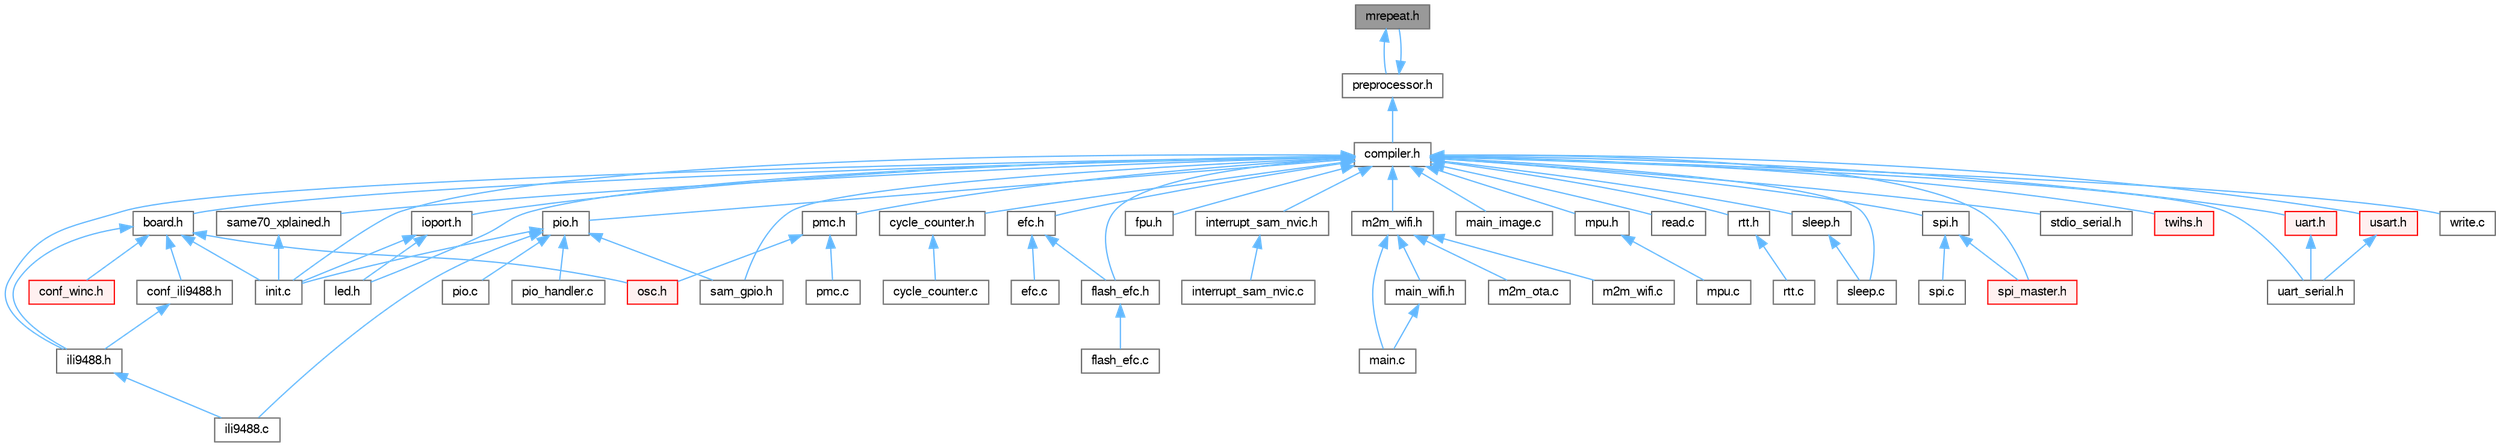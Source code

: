 digraph "mrepeat.h"
{
 // LATEX_PDF_SIZE
  bgcolor="transparent";
  edge [fontname=FreeSans,fontsize=10,labelfontname=FreeSans,labelfontsize=10];
  node [fontname=FreeSans,fontsize=10,shape=box,height=0.2,width=0.4];
  Node1 [label="mrepeat.h",height=0.2,width=0.4,color="gray40", fillcolor="grey60", style="filled", fontcolor="black",tooltip="Preprocessor macro repeating utils."];
  Node1 -> Node2 [dir="back",color="steelblue1",style="solid"];
  Node2 [label="preprocessor.h",height=0.2,width=0.4,color="grey40", fillcolor="white", style="filled",URL="$preprocessor_8h.html",tooltip="Preprocessor utils."];
  Node2 -> Node3 [dir="back",color="steelblue1",style="solid"];
  Node3 [label="compiler.h",height=0.2,width=0.4,color="grey40", fillcolor="white", style="filled",URL="$compiler_8h.html",tooltip="Commonly used includes, types and macros."];
  Node3 -> Node4 [dir="back",color="steelblue1",style="solid"];
  Node4 [label="board.h",height=0.2,width=0.4,color="grey40", fillcolor="white", style="filled",URL="$board_8h.html",tooltip="Standard board header file."];
  Node4 -> Node5 [dir="back",color="steelblue1",style="solid"];
  Node5 [label="conf_ili9488.h",height=0.2,width=0.4,color="grey40", fillcolor="white", style="filled",URL="$conf__ili9488_8h.html",tooltip="ILI9488 configuration."];
  Node5 -> Node6 [dir="back",color="steelblue1",style="solid"];
  Node6 [label="ili9488.h",height=0.2,width=0.4,color="grey40", fillcolor="white", style="filled",URL="$ili9488_8h.html",tooltip="API driver for ILI9488 TFT display component."];
  Node6 -> Node7 [dir="back",color="steelblue1",style="solid"];
  Node7 [label="ili9488.c",height=0.2,width=0.4,color="grey40", fillcolor="white", style="filled",URL="$ili9488_8c.html",tooltip="API driver for ILI9488 TFT display component."];
  Node4 -> Node8 [dir="back",color="steelblue1",style="solid"];
  Node8 [label="conf_winc.h",height=0.2,width=0.4,color="red", fillcolor="#FFF0F0", style="filled",URL="$conf__winc_8h.html",tooltip="WINC1500 configuration."];
  Node4 -> Node6 [dir="back",color="steelblue1",style="solid"];
  Node4 -> Node54 [dir="back",color="steelblue1",style="solid"];
  Node54 [label="init.c",height=0.2,width=0.4,color="grey40", fillcolor="white", style="filled",URL="$init_8c.html",tooltip="SAME70-XPLD board init."];
  Node4 -> Node55 [dir="back",color="steelblue1",style="solid"];
  Node55 [label="osc.h",height=0.2,width=0.4,color="red", fillcolor="#FFF0F0", style="filled",URL="$same70_2osc_8h.html",tooltip="Chip-specific oscillator management functions."];
  Node3 -> Node60 [dir="back",color="steelblue1",style="solid"];
  Node60 [label="cycle_counter.h",height=0.2,width=0.4,color="grey40", fillcolor="white", style="filled",URL="$cycle__counter_8h.html",tooltip="ARM functions for busy-wait delay loops."];
  Node60 -> Node61 [dir="back",color="steelblue1",style="solid"];
  Node61 [label="cycle_counter.c",height=0.2,width=0.4,color="grey40", fillcolor="white", style="filled",URL="$cycle__counter_8c.html",tooltip="ARM functions for busy-wait delay loops."];
  Node3 -> Node62 [dir="back",color="steelblue1",style="solid"];
  Node62 [label="efc.h",height=0.2,width=0.4,color="grey40", fillcolor="white", style="filled",URL="$drivers_2efc_2efc_8h.html",tooltip="Embedded Flash Controller (EFC) driver for SAM."];
  Node62 -> Node63 [dir="back",color="steelblue1",style="solid"];
  Node63 [label="efc.c",height=0.2,width=0.4,color="grey40", fillcolor="white", style="filled",URL="$efc_8c.html",tooltip="Enhanced Embedded Flash Controller (EEFC) driver for SAM."];
  Node62 -> Node64 [dir="back",color="steelblue1",style="solid"];
  Node64 [label="flash_efc.h",height=0.2,width=0.4,color="grey40", fillcolor="white", style="filled",URL="$flash__efc_8h.html",tooltip="Embedded Flash service for SAM."];
  Node64 -> Node65 [dir="back",color="steelblue1",style="solid"];
  Node65 [label="flash_efc.c",height=0.2,width=0.4,color="grey40", fillcolor="white", style="filled",URL="$flash__efc_8c.html",tooltip="Embedded Flash service for SAM."];
  Node3 -> Node64 [dir="back",color="steelblue1",style="solid"];
  Node3 -> Node66 [dir="back",color="steelblue1",style="solid"];
  Node66 [label="fpu.h",height=0.2,width=0.4,color="grey40", fillcolor="white", style="filled",URL="$fpu_8h.html",tooltip="FPU support for SAM."];
  Node3 -> Node6 [dir="back",color="steelblue1",style="solid"];
  Node3 -> Node54 [dir="back",color="steelblue1",style="solid"];
  Node3 -> Node67 [dir="back",color="steelblue1",style="solid"];
  Node67 [label="interrupt_sam_nvic.h",height=0.2,width=0.4,color="grey40", fillcolor="white", style="filled",URL="$interrupt__sam__nvic_8h.html",tooltip="Global interrupt management for SAM D20, SAM3 and SAM4 (NVIC based)"];
  Node67 -> Node68 [dir="back",color="steelblue1",style="solid"];
  Node68 [label="interrupt_sam_nvic.c",height=0.2,width=0.4,color="grey40", fillcolor="white", style="filled",URL="$interrupt__sam__nvic_8c.html",tooltip="Global interrupt management for SAM D20, SAM3 and SAM4 (NVIC based)"];
  Node3 -> Node69 [dir="back",color="steelblue1",style="solid"];
  Node69 [label="ioport.h",height=0.2,width=0.4,color="grey40", fillcolor="white", style="filled",URL="$ioport_8h.html",tooltip="Common IOPORT service main header file for AVR, UC3 and ARM architectures."];
  Node69 -> Node54 [dir="back",color="steelblue1",style="solid"];
  Node69 -> Node70 [dir="back",color="steelblue1",style="solid"];
  Node70 [label="led.h",height=0.2,width=0.4,color="grey40", fillcolor="white", style="filled",URL="$led_8h.html",tooltip="SAME70-XPLD LEDs support package."];
  Node3 -> Node70 [dir="back",color="steelblue1",style="solid"];
  Node3 -> Node29 [dir="back",color="steelblue1",style="solid"];
  Node29 [label="m2m_wifi.h",height=0.2,width=0.4,color="grey40", fillcolor="white", style="filled",URL="$m2m__wifi_8h.html",tooltip="WINC WLAN Application Interface."];
  Node29 -> Node18 [dir="back",color="steelblue1",style="solid"];
  Node18 [label="m2m_ota.c",height=0.2,width=0.4,color="grey40", fillcolor="white", style="filled",URL="$m2m__ota_8c.html",tooltip="NMC1500 IoT OTA Interface."];
  Node29 -> Node21 [dir="back",color="steelblue1",style="solid"];
  Node21 [label="m2m_wifi.c",height=0.2,width=0.4,color="grey40", fillcolor="white", style="filled",URL="$m2m__wifi_8c.html",tooltip="This module contains M2M Wi-Fi APIs implementation."];
  Node29 -> Node30 [dir="back",color="steelblue1",style="solid"];
  Node30 [label="main.c",height=0.2,width=0.4,color="grey40", fillcolor="white", style="filled",URL="$main_8c.html",tooltip="SAME70 Weather Client Demo Example."];
  Node29 -> Node31 [dir="back",color="steelblue1",style="solid"];
  Node31 [label="main_wifi.h",height=0.2,width=0.4,color="grey40", fillcolor="white", style="filled",URL="$main__wifi_8h.html",tooltip="MAIN configuration."];
  Node31 -> Node30 [dir="back",color="steelblue1",style="solid"];
  Node3 -> Node71 [dir="back",color="steelblue1",style="solid"];
  Node71 [label="main_image.c",height=0.2,width=0.4,color="grey40", fillcolor="white", style="filled",URL="$main__image_8c.html",tooltip="SAME70 Weather Client Demo Example."];
  Node3 -> Node72 [dir="back",color="steelblue1",style="solid"];
  Node72 [label="mpu.h",height=0.2,width=0.4,color="grey40", fillcolor="white", style="filled",URL="$mpu_8h.html",tooltip="SAMV70/SAMV71/SAME70/SAMS70-XULTRA board mpu config."];
  Node72 -> Node73 [dir="back",color="steelblue1",style="solid"];
  Node73 [label="mpu.c",height=0.2,width=0.4,color="grey40", fillcolor="white", style="filled",URL="$mpu_8c.html",tooltip="SAMV70/SAMV71/SAME70/SAMS70-XULTRA board mpu config."];
  Node3 -> Node74 [dir="back",color="steelblue1",style="solid"];
  Node74 [label="pio.h",height=0.2,width=0.4,color="grey40", fillcolor="white", style="filled",URL="$drivers_2pio_2pio_8h.html",tooltip="Parallel Input/Output (PIO) Controller driver for SAM."];
  Node74 -> Node7 [dir="back",color="steelblue1",style="solid"];
  Node74 -> Node54 [dir="back",color="steelblue1",style="solid"];
  Node74 -> Node75 [dir="back",color="steelblue1",style="solid"];
  Node75 [label="pio.c",height=0.2,width=0.4,color="grey40", fillcolor="white", style="filled",URL="$pio_8c.html",tooltip="Parallel Input/Output (PIO) Controller driver for SAM."];
  Node74 -> Node76 [dir="back",color="steelblue1",style="solid"];
  Node76 [label="pio_handler.c",height=0.2,width=0.4,color="grey40", fillcolor="white", style="filled",URL="$pio__handler_8c.html",tooltip="Parallel Input/Output (PIO) interrupt handler for SAM."];
  Node74 -> Node77 [dir="back",color="steelblue1",style="solid"];
  Node77 [label="sam_gpio.h",height=0.2,width=0.4,color="grey40", fillcolor="white", style="filled",URL="$sam__gpio_8h.html",tooltip="GPIO service for SAM."];
  Node3 -> Node78 [dir="back",color="steelblue1",style="solid"];
  Node78 [label="pmc.h",height=0.2,width=0.4,color="grey40", fillcolor="white", style="filled",URL="$drivers_2pmc_2pmc_8h.html",tooltip="Power Management Controller (PMC) driver for SAM."];
  Node78 -> Node55 [dir="back",color="steelblue1",style="solid"];
  Node78 -> Node79 [dir="back",color="steelblue1",style="solid"];
  Node79 [label="pmc.c",height=0.2,width=0.4,color="grey40", fillcolor="white", style="filled",URL="$pmc_8c.html",tooltip="Power Management Controller (PMC) driver for SAM."];
  Node3 -> Node80 [dir="back",color="steelblue1",style="solid"];
  Node80 [label="read.c",height=0.2,width=0.4,color="grey40", fillcolor="white", style="filled",URL="$read_8c.html",tooltip="System-specific implementation of the _read function used by the standard library."];
  Node3 -> Node81 [dir="back",color="steelblue1",style="solid"];
  Node81 [label="rtt.h",height=0.2,width=0.4,color="grey40", fillcolor="white", style="filled",URL="$drivers_2rtt_2rtt_8h.html",tooltip="Real-time Timer (RTT) driver for SAM."];
  Node81 -> Node82 [dir="back",color="steelblue1",style="solid"];
  Node82 [label="rtt.c",height=0.2,width=0.4,color="grey40", fillcolor="white", style="filled",URL="$rtt_8c.html",tooltip="Real-time Timer (RTT) driver for SAM."];
  Node3 -> Node77 [dir="back",color="steelblue1",style="solid"];
  Node3 -> Node83 [dir="back",color="steelblue1",style="solid"];
  Node83 [label="same70_xplained.h",height=0.2,width=0.4,color="grey40", fillcolor="white", style="filled",URL="$same70__xplained_8h.html",tooltip="SAME70-XPLD Board Definition."];
  Node83 -> Node54 [dir="back",color="steelblue1",style="solid"];
  Node3 -> Node84 [dir="back",color="steelblue1",style="solid"];
  Node84 [label="sleep.c",height=0.2,width=0.4,color="grey40", fillcolor="white", style="filled",URL="$sleep_8c.html",tooltip="Sleep mode access."];
  Node3 -> Node85 [dir="back",color="steelblue1",style="solid"];
  Node85 [label="sleep.h",height=0.2,width=0.4,color="grey40", fillcolor="white", style="filled",URL="$sleep_8h.html",tooltip="Sleep mode access."];
  Node85 -> Node84 [dir="back",color="steelblue1",style="solid"];
  Node3 -> Node86 [dir="back",color="steelblue1",style="solid"];
  Node86 [label="spi.h",height=0.2,width=0.4,color="grey40", fillcolor="white", style="filled",URL="$drivers_2spi_2spi_8h.html",tooltip="Serial Peripheral Interface (SPI) driver for SAM."];
  Node86 -> Node87 [dir="back",color="steelblue1",style="solid"];
  Node87 [label="spi.c",height=0.2,width=0.4,color="grey40", fillcolor="white", style="filled",URL="$spi_8c.html",tooltip="Serial Peripheral Interface (SPI) driver for SAM."];
  Node86 -> Node88 [dir="back",color="steelblue1",style="solid"];
  Node88 [label="spi_master.h",height=0.2,width=0.4,color="red", fillcolor="#FFF0F0", style="filled",URL="$sam__spi_2spi__master_8h.html",tooltip="SPI master common service for SAM."];
  Node3 -> Node88 [dir="back",color="steelblue1",style="solid"];
  Node3 -> Node90 [dir="back",color="steelblue1",style="solid"];
  Node90 [label="stdio_serial.h",height=0.2,width=0.4,color="grey40", fillcolor="white", style="filled",URL="$stdio__serial_8h.html",tooltip="Common Standard I/O Serial Management."];
  Node3 -> Node91 [dir="back",color="steelblue1",style="solid"];
  Node91 [label="twihs.h",height=0.2,width=0.4,color="red", fillcolor="#FFF0F0", style="filled",URL="$drivers_2twihs_2twihs_8h.html",tooltip="Two-Wire Interface High Speed (TWIHS) driver for SAM."];
  Node3 -> Node93 [dir="back",color="steelblue1",style="solid"];
  Node93 [label="uart.h",height=0.2,width=0.4,color="red", fillcolor="#FFF0F0", style="filled",URL="$drivers_2uart_2uart_8h.html",tooltip="Universal Asynchronous Receiver Transceiver (UART) driver for SAM."];
  Node93 -> Node95 [dir="back",color="steelblue1",style="solid"];
  Node95 [label="uart_serial.h",height=0.2,width=0.4,color="grey40", fillcolor="white", style="filled",URL="$uart__serial_8h.html",tooltip="Uart Serial for SAM."];
  Node3 -> Node95 [dir="back",color="steelblue1",style="solid"];
  Node3 -> Node96 [dir="back",color="steelblue1",style="solid"];
  Node96 [label="usart.h",height=0.2,width=0.4,color="red", fillcolor="#FFF0F0", style="filled",URL="$drivers_2usart_2usart_8h.html",tooltip="Universal Synchronous Asynchronous Receiver Transmitter (USART) driver for SAM."];
  Node96 -> Node95 [dir="back",color="steelblue1",style="solid"];
  Node3 -> Node98 [dir="back",color="steelblue1",style="solid"];
  Node98 [label="write.c",height=0.2,width=0.4,color="grey40", fillcolor="white", style="filled",URL="$write_8c.html",tooltip="System-specific implementation of the _write function used by the standard library."];
  Node2 -> Node1 [dir="back",color="steelblue1",style="solid"];
}
